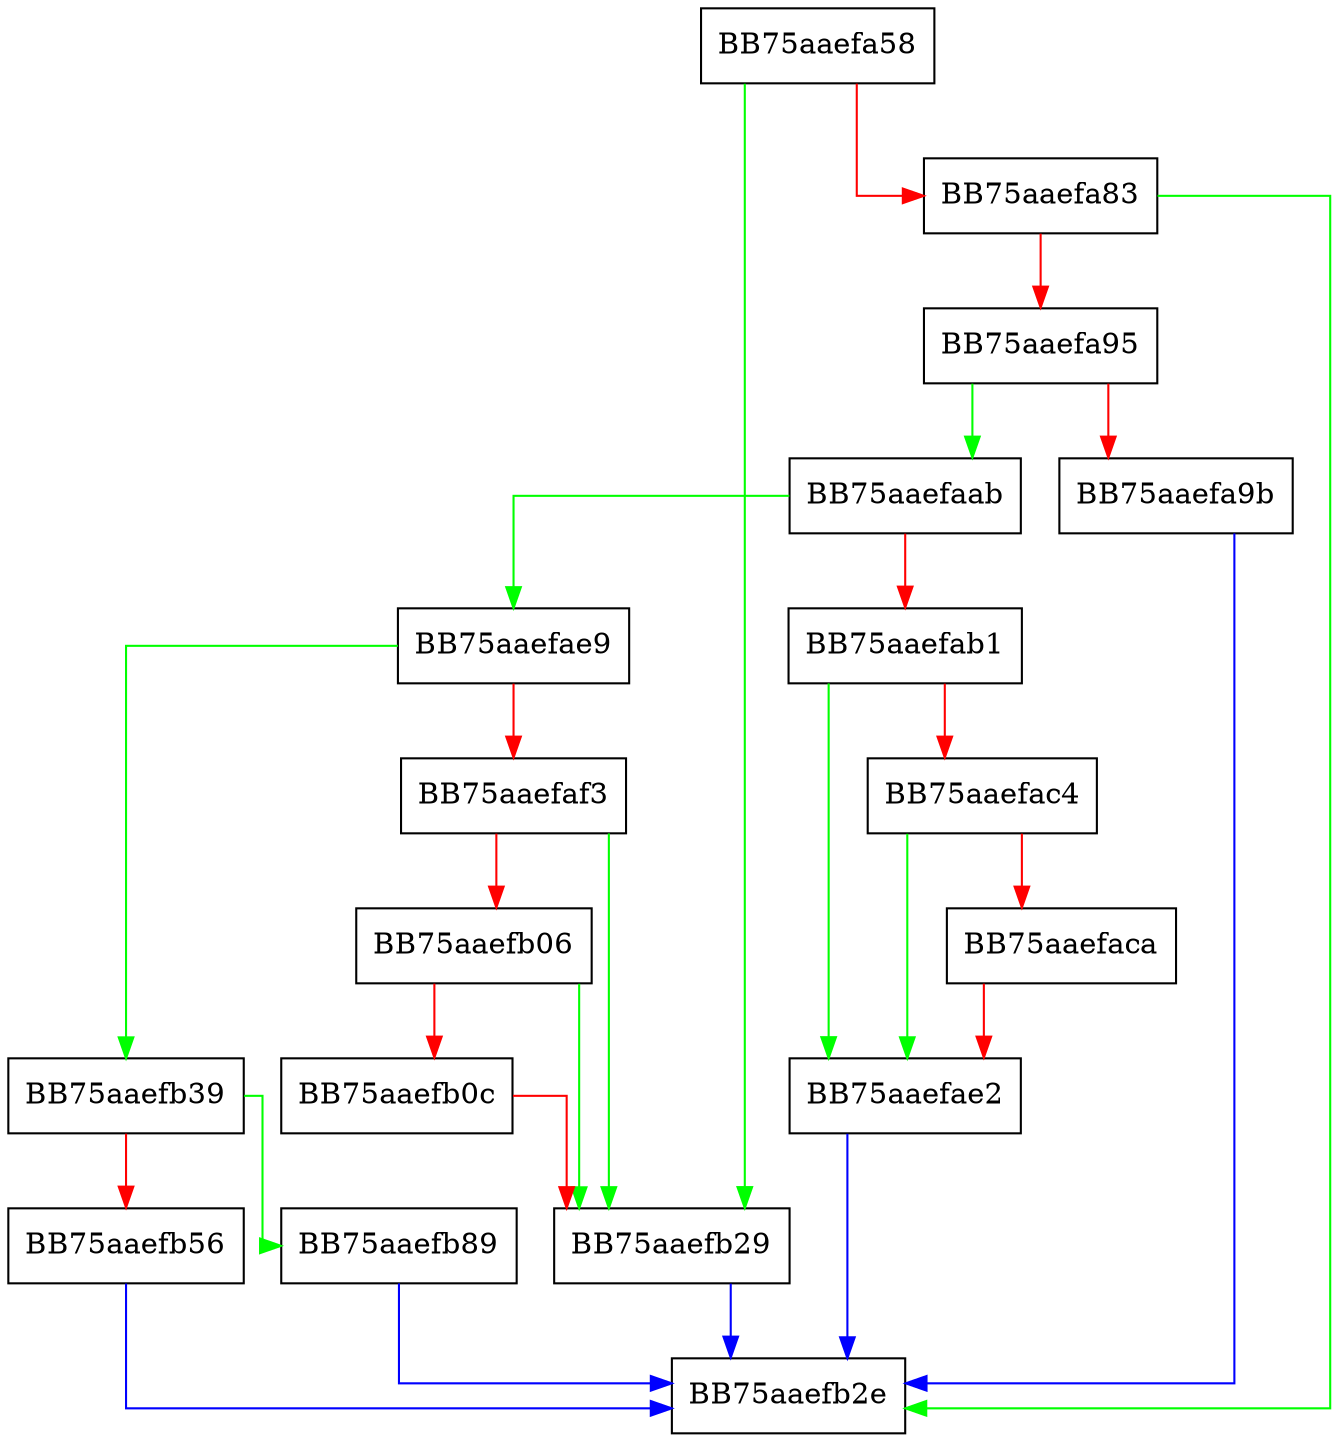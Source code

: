 digraph ToPhysicalDrive {
  node [shape="box"];
  graph [splines=ortho];
  BB75aaefa58 -> BB75aaefb29 [color="green"];
  BB75aaefa58 -> BB75aaefa83 [color="red"];
  BB75aaefa83 -> BB75aaefb2e [color="green"];
  BB75aaefa83 -> BB75aaefa95 [color="red"];
  BB75aaefa95 -> BB75aaefaab [color="green"];
  BB75aaefa95 -> BB75aaefa9b [color="red"];
  BB75aaefa9b -> BB75aaefb2e [color="blue"];
  BB75aaefaab -> BB75aaefae9 [color="green"];
  BB75aaefaab -> BB75aaefab1 [color="red"];
  BB75aaefab1 -> BB75aaefae2 [color="green"];
  BB75aaefab1 -> BB75aaefac4 [color="red"];
  BB75aaefac4 -> BB75aaefae2 [color="green"];
  BB75aaefac4 -> BB75aaefaca [color="red"];
  BB75aaefaca -> BB75aaefae2 [color="red"];
  BB75aaefae2 -> BB75aaefb2e [color="blue"];
  BB75aaefae9 -> BB75aaefb39 [color="green"];
  BB75aaefae9 -> BB75aaefaf3 [color="red"];
  BB75aaefaf3 -> BB75aaefb29 [color="green"];
  BB75aaefaf3 -> BB75aaefb06 [color="red"];
  BB75aaefb06 -> BB75aaefb29 [color="green"];
  BB75aaefb06 -> BB75aaefb0c [color="red"];
  BB75aaefb0c -> BB75aaefb29 [color="red"];
  BB75aaefb29 -> BB75aaefb2e [color="blue"];
  BB75aaefb39 -> BB75aaefb89 [color="green"];
  BB75aaefb39 -> BB75aaefb56 [color="red"];
  BB75aaefb56 -> BB75aaefb2e [color="blue"];
  BB75aaefb89 -> BB75aaefb2e [color="blue"];
}